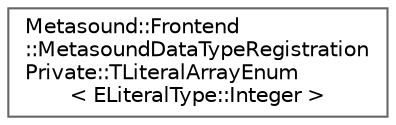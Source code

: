 digraph "Graphical Class Hierarchy"
{
 // INTERACTIVE_SVG=YES
 // LATEX_PDF_SIZE
  bgcolor="transparent";
  edge [fontname=Helvetica,fontsize=10,labelfontname=Helvetica,labelfontsize=10];
  node [fontname=Helvetica,fontsize=10,shape=box,height=0.2,width=0.4];
  rankdir="LR";
  Node0 [id="Node000000",label="Metasound::Frontend\l::MetasoundDataTypeRegistration\lPrivate::TLiteralArrayEnum\l\< ELiteralType::Integer \>",height=0.2,width=0.4,color="grey40", fillcolor="white", style="filled",URL="$d8/de1/structMetasound_1_1Frontend_1_1MetasoundDataTypeRegistrationPrivate_1_1TLiteralArrayEnum_3_01ELiteralType_1_1Integer_01_4.html",tooltip=" "];
}
